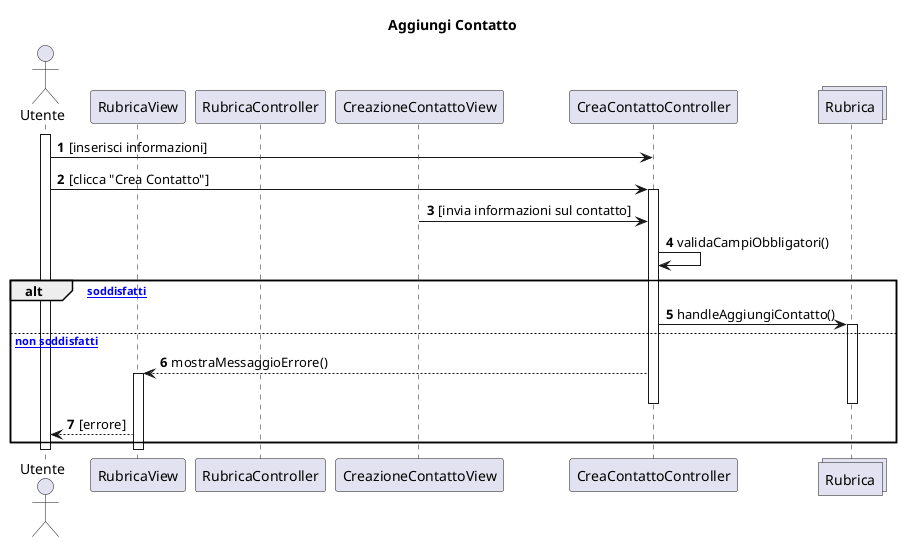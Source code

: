 @startuml
title Aggiungi Contatto
autonumber
actor Utente
participant RubricaView
participant RubricaController
participant CreazioneContattoView
participant CreaContattoController
collections Rubrica

activate Utente
Utente->CreaContattoController: [inserisci informazioni]
Utente->CreaContattoController: [clicca "Crea Contatto"]
activate CreaContattoController
CreazioneContattoView-> CreaContattoController : [invia informazioni sul contatto]
CreaContattoController-> CreaContattoController:  validaCampiObbligatori()
alt [vincoli soddisfatti]
CreaContattoController-> Rubrica : handleAggiungiContatto()
activate Rubrica
else [vincoli non soddisfatti] 
CreaContattoController-->RubricaView: mostraMessaggioErrore()
activate RubricaView
deactivate CreaContattoController
deactivate Rubrica
RubricaView-->Utente: [errore]
end
deactivate RubricaView
deactivate Utente

@enduml
